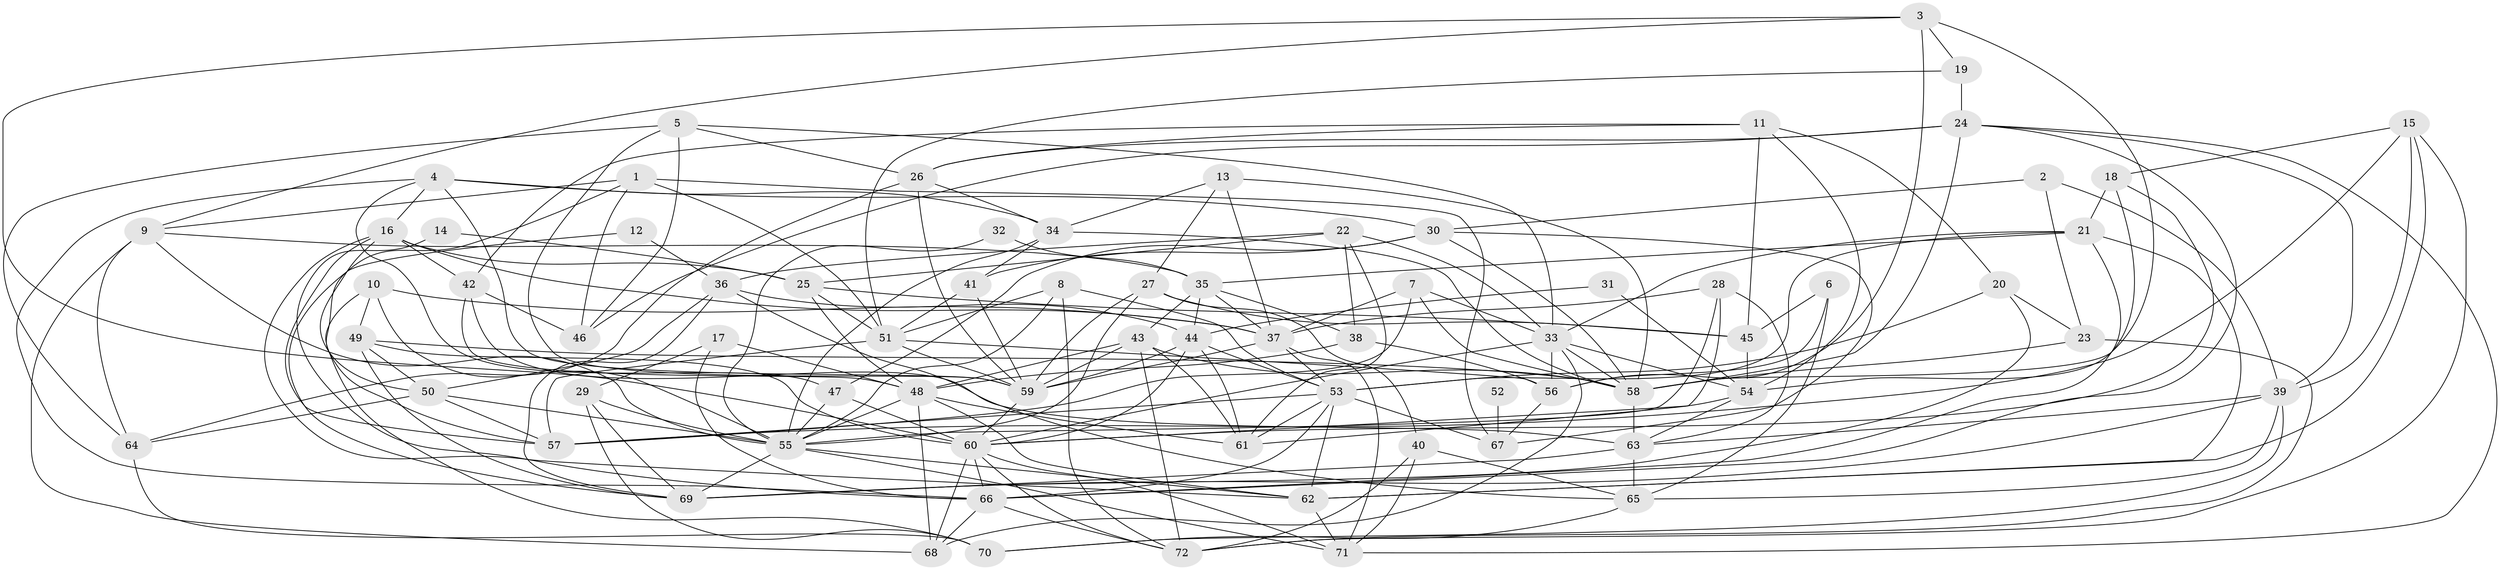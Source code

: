 // original degree distribution, {5: 0.18055555555555555, 4: 0.2916666666666667, 3: 0.2152777777777778, 6: 0.11805555555555555, 2: 0.1597222222222222, 8: 0.013888888888888888, 7: 0.020833333333333332}
// Generated by graph-tools (version 1.1) at 2025/50/03/09/25 03:50:14]
// undirected, 72 vertices, 205 edges
graph export_dot {
graph [start="1"]
  node [color=gray90,style=filled];
  1;
  2;
  3;
  4;
  5;
  6;
  7;
  8;
  9;
  10;
  11;
  12;
  13;
  14;
  15;
  16;
  17;
  18;
  19;
  20;
  21;
  22;
  23;
  24;
  25;
  26;
  27;
  28;
  29;
  30;
  31;
  32;
  33;
  34;
  35;
  36;
  37;
  38;
  39;
  40;
  41;
  42;
  43;
  44;
  45;
  46;
  47;
  48;
  49;
  50;
  51;
  52;
  53;
  54;
  55;
  56;
  57;
  58;
  59;
  60;
  61;
  62;
  63;
  64;
  65;
  66;
  67;
  68;
  69;
  70;
  71;
  72;
  1 -- 9 [weight=1.0];
  1 -- 46 [weight=1.0];
  1 -- 51 [weight=1.0];
  1 -- 57 [weight=1.0];
  1 -- 67 [weight=1.0];
  2 -- 23 [weight=1.0];
  2 -- 30 [weight=1.0];
  2 -- 39 [weight=1.0];
  3 -- 9 [weight=1.0];
  3 -- 19 [weight=1.0];
  3 -- 56 [weight=1.0];
  3 -- 58 [weight=1.0];
  3 -- 60 [weight=1.0];
  4 -- 16 [weight=1.0];
  4 -- 30 [weight=1.0];
  4 -- 34 [weight=1.0];
  4 -- 47 [weight=1.0];
  4 -- 59 [weight=1.0];
  4 -- 66 [weight=1.0];
  5 -- 26 [weight=1.0];
  5 -- 33 [weight=1.0];
  5 -- 46 [weight=1.0];
  5 -- 59 [weight=1.0];
  5 -- 64 [weight=1.0];
  6 -- 45 [weight=1.0];
  6 -- 56 [weight=1.0];
  6 -- 65 [weight=1.0];
  7 -- 33 [weight=1.0];
  7 -- 37 [weight=1.0];
  7 -- 57 [weight=1.0];
  7 -- 58 [weight=1.0];
  8 -- 51 [weight=1.0];
  8 -- 53 [weight=1.0];
  8 -- 55 [weight=1.0];
  8 -- 72 [weight=1.0];
  9 -- 35 [weight=1.0];
  9 -- 55 [weight=1.0];
  9 -- 64 [weight=1.0];
  9 -- 68 [weight=1.0];
  10 -- 37 [weight=1.0];
  10 -- 49 [weight=1.0];
  10 -- 55 [weight=1.0];
  10 -- 70 [weight=1.0];
  11 -- 20 [weight=1.0];
  11 -- 26 [weight=1.0];
  11 -- 42 [weight=1.0];
  11 -- 45 [weight=1.0];
  11 -- 54 [weight=1.0];
  12 -- 36 [weight=1.0];
  12 -- 69 [weight=1.0];
  13 -- 27 [weight=1.0];
  13 -- 34 [weight=1.0];
  13 -- 37 [weight=1.0];
  13 -- 58 [weight=1.0];
  14 -- 25 [weight=1.0];
  14 -- 66 [weight=1.0];
  15 -- 18 [weight=1.0];
  15 -- 39 [weight=1.0];
  15 -- 57 [weight=1.0];
  15 -- 62 [weight=1.0];
  15 -- 72 [weight=1.0];
  16 -- 25 [weight=1.0];
  16 -- 37 [weight=1.0];
  16 -- 42 [weight=1.0];
  16 -- 50 [weight=1.0];
  16 -- 57 [weight=1.0];
  16 -- 62 [weight=1.0];
  17 -- 29 [weight=1.0];
  17 -- 48 [weight=1.0];
  17 -- 66 [weight=1.0];
  18 -- 21 [weight=1.0];
  18 -- 54 [weight=1.0];
  18 -- 60 [weight=1.0];
  19 -- 24 [weight=1.0];
  19 -- 51 [weight=1.0];
  20 -- 23 [weight=1.0];
  20 -- 53 [weight=1.0];
  20 -- 69 [weight=1.0];
  21 -- 33 [weight=1.0];
  21 -- 35 [weight=1.0];
  21 -- 53 [weight=1.0];
  21 -- 62 [weight=1.0];
  21 -- 66 [weight=1.0];
  22 -- 25 [weight=1.0];
  22 -- 33 [weight=1.0];
  22 -- 36 [weight=1.0];
  22 -- 38 [weight=1.0];
  22 -- 61 [weight=1.0];
  23 -- 58 [weight=1.0];
  23 -- 72 [weight=1.0];
  24 -- 26 [weight=1.0];
  24 -- 39 [weight=1.0];
  24 -- 46 [weight=1.0];
  24 -- 58 [weight=1.0];
  24 -- 66 [weight=1.0];
  24 -- 71 [weight=1.0];
  25 -- 45 [weight=1.0];
  25 -- 48 [weight=1.0];
  25 -- 51 [weight=1.0];
  26 -- 34 [weight=1.0];
  26 -- 59 [weight=1.0];
  26 -- 64 [weight=1.0];
  27 -- 40 [weight=1.0];
  27 -- 45 [weight=1.0];
  27 -- 55 [weight=1.0];
  27 -- 59 [weight=1.0];
  28 -- 37 [weight=1.0];
  28 -- 55 [weight=1.0];
  28 -- 61 [weight=1.0];
  28 -- 63 [weight=1.0];
  29 -- 55 [weight=1.0];
  29 -- 69 [weight=1.0];
  29 -- 70 [weight=1.0];
  30 -- 41 [weight=1.0];
  30 -- 47 [weight=1.0];
  30 -- 58 [weight=1.0];
  30 -- 67 [weight=1.0];
  31 -- 44 [weight=1.0];
  31 -- 54 [weight=1.0];
  32 -- 35 [weight=1.0];
  32 -- 55 [weight=1.0];
  33 -- 54 [weight=1.0];
  33 -- 56 [weight=1.0];
  33 -- 58 [weight=1.0];
  33 -- 60 [weight=1.0];
  33 -- 68 [weight=1.0];
  34 -- 41 [weight=1.0];
  34 -- 55 [weight=1.0];
  34 -- 58 [weight=1.0];
  35 -- 37 [weight=1.0];
  35 -- 38 [weight=1.0];
  35 -- 43 [weight=1.0];
  35 -- 44 [weight=1.0];
  36 -- 44 [weight=1.0];
  36 -- 50 [weight=1.0];
  36 -- 65 [weight=1.0];
  36 -- 69 [weight=1.0];
  37 -- 53 [weight=1.0];
  37 -- 59 [weight=1.0];
  37 -- 71 [weight=1.0];
  38 -- 48 [weight=1.0];
  38 -- 56 [weight=1.0];
  39 -- 63 [weight=1.0];
  39 -- 65 [weight=1.0];
  39 -- 69 [weight=1.0];
  39 -- 70 [weight=1.0];
  40 -- 65 [weight=1.0];
  40 -- 71 [weight=1.0];
  40 -- 72 [weight=1.0];
  41 -- 51 [weight=1.0];
  41 -- 59 [weight=1.0];
  42 -- 46 [weight=1.0];
  42 -- 48 [weight=1.0];
  42 -- 63 [weight=1.0];
  43 -- 48 [weight=1.0];
  43 -- 58 [weight=1.0];
  43 -- 59 [weight=1.0];
  43 -- 61 [weight=2.0];
  43 -- 72 [weight=1.0];
  44 -- 53 [weight=1.0];
  44 -- 59 [weight=1.0];
  44 -- 60 [weight=1.0];
  44 -- 61 [weight=1.0];
  45 -- 54 [weight=1.0];
  47 -- 55 [weight=1.0];
  47 -- 60 [weight=1.0];
  48 -- 55 [weight=1.0];
  48 -- 61 [weight=1.0];
  48 -- 62 [weight=1.0];
  48 -- 68 [weight=1.0];
  49 -- 50 [weight=1.0];
  49 -- 58 [weight=1.0];
  49 -- 60 [weight=1.0];
  49 -- 69 [weight=1.0];
  50 -- 55 [weight=1.0];
  50 -- 57 [weight=1.0];
  50 -- 64 [weight=1.0];
  51 -- 56 [weight=1.0];
  51 -- 57 [weight=1.0];
  51 -- 59 [weight=1.0];
  52 -- 67 [weight=2.0];
  53 -- 57 [weight=1.0];
  53 -- 61 [weight=2.0];
  53 -- 62 [weight=1.0];
  53 -- 66 [weight=1.0];
  53 -- 67 [weight=1.0];
  54 -- 60 [weight=1.0];
  54 -- 63 [weight=1.0];
  55 -- 62 [weight=1.0];
  55 -- 69 [weight=1.0];
  55 -- 71 [weight=1.0];
  56 -- 67 [weight=2.0];
  58 -- 63 [weight=1.0];
  59 -- 60 [weight=1.0];
  60 -- 66 [weight=1.0];
  60 -- 68 [weight=1.0];
  60 -- 71 [weight=1.0];
  60 -- 72 [weight=1.0];
  62 -- 71 [weight=1.0];
  63 -- 65 [weight=1.0];
  63 -- 69 [weight=1.0];
  64 -- 70 [weight=1.0];
  65 -- 70 [weight=1.0];
  66 -- 68 [weight=1.0];
  66 -- 72 [weight=1.0];
}
